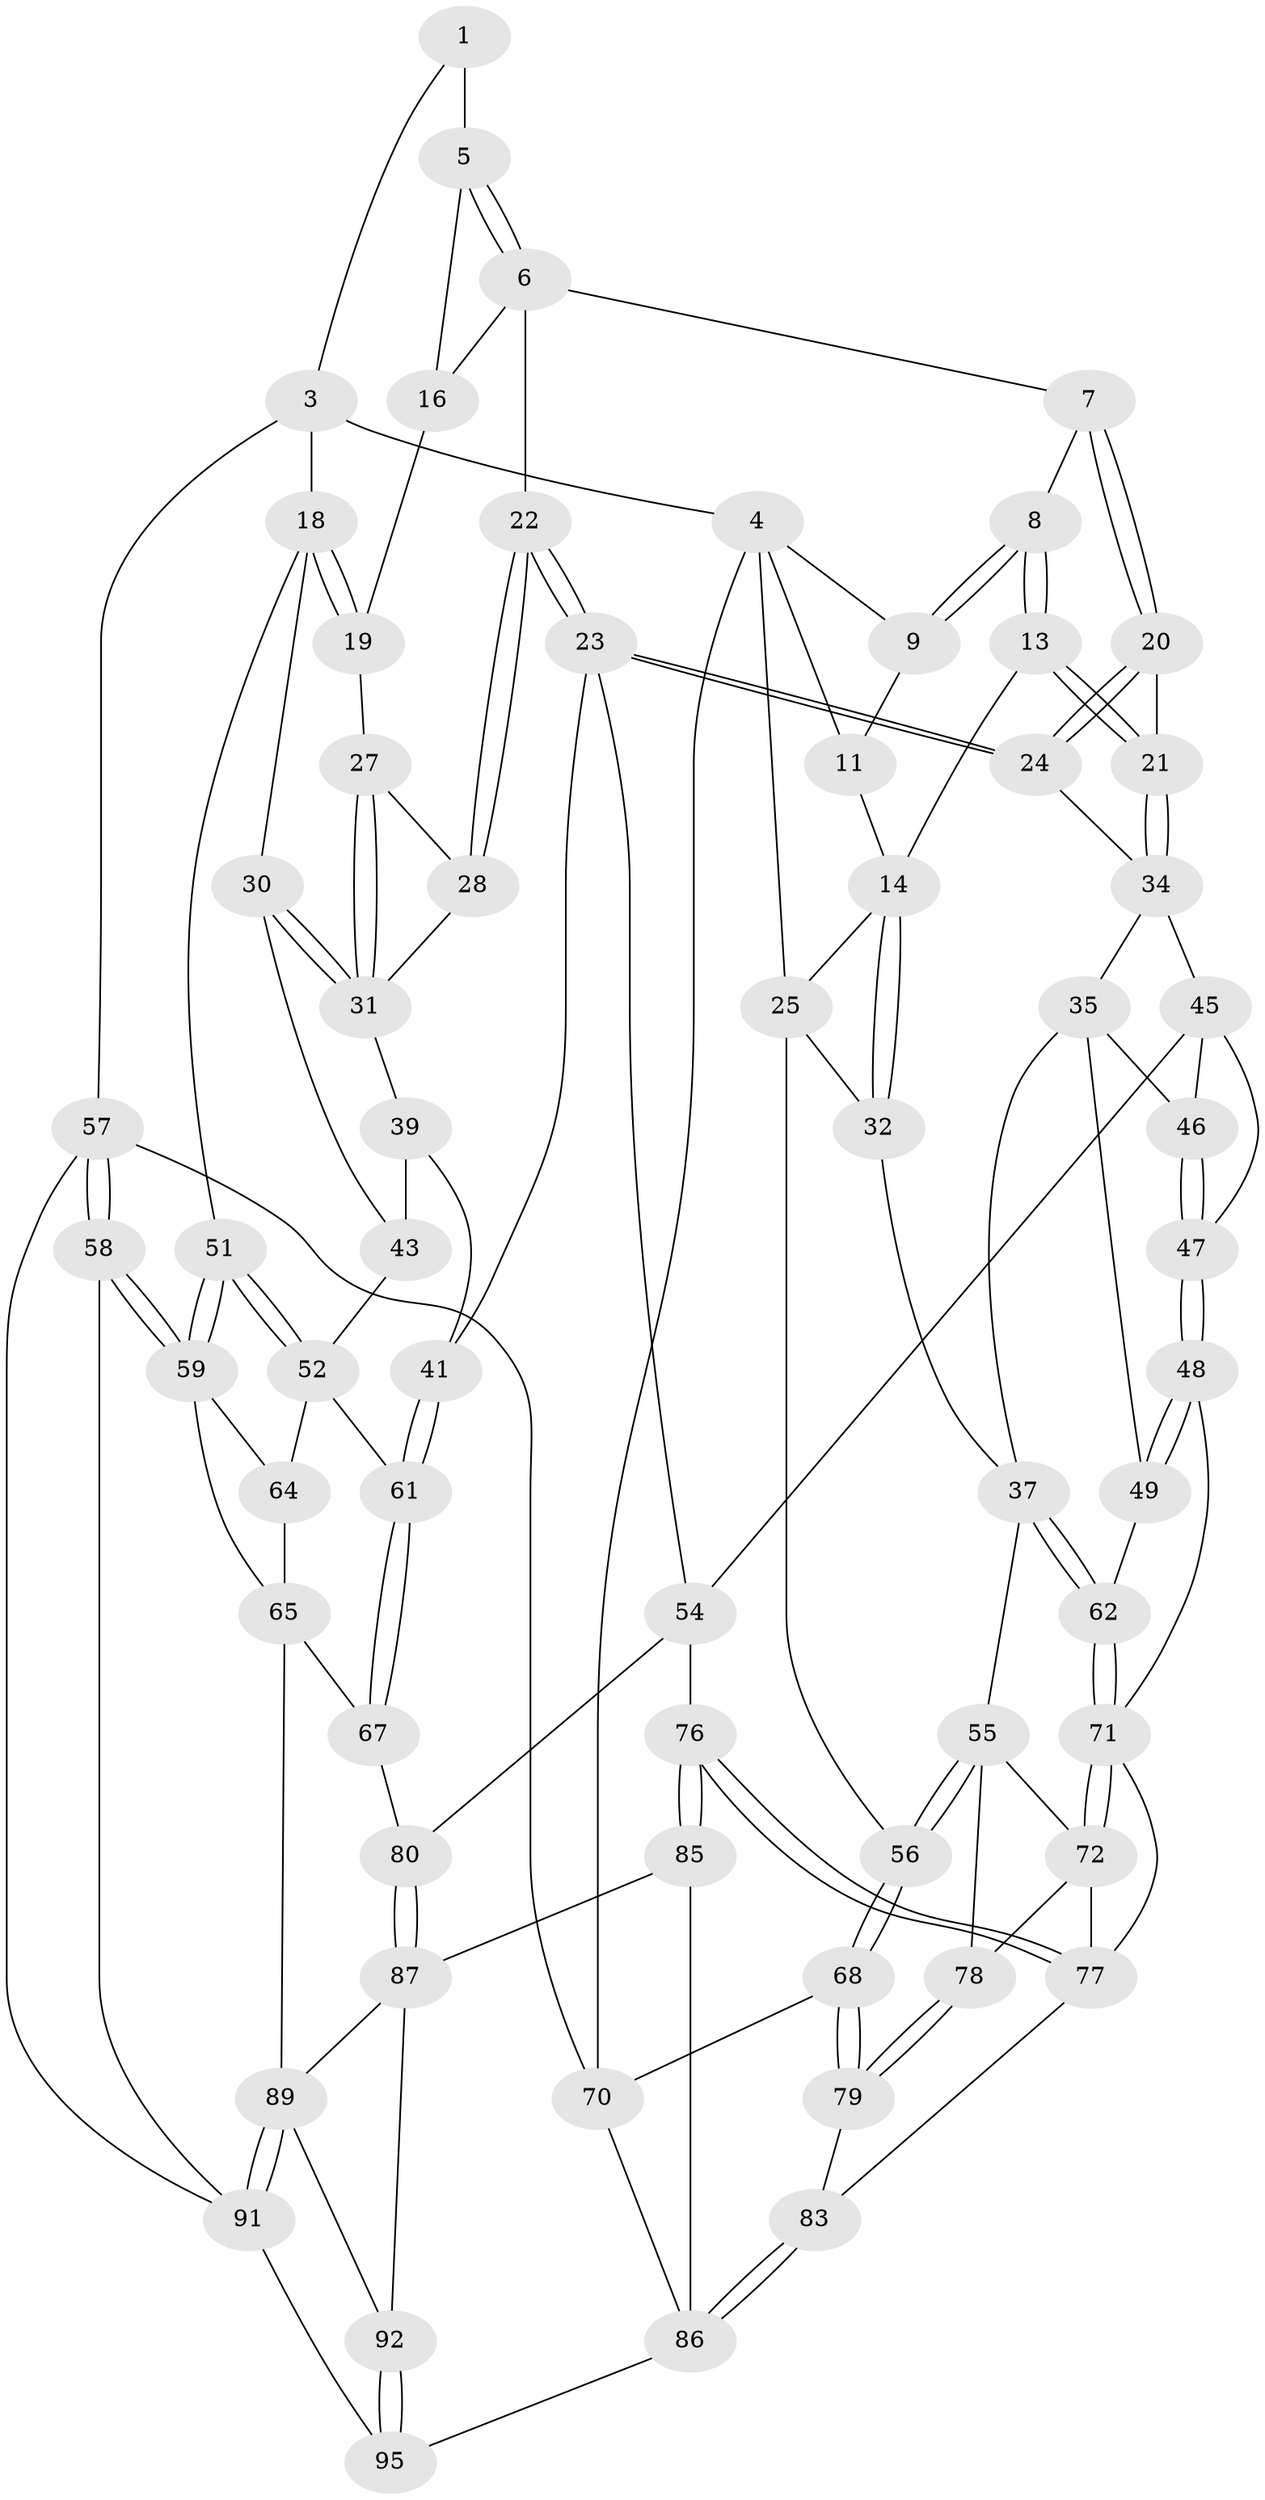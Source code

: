 // original degree distribution, {3: 0.021052631578947368, 5: 0.5263157894736842, 4: 0.24210526315789474, 6: 0.21052631578947367}
// Generated by graph-tools (version 1.1) at 2025/11/02/27/25 16:11:55]
// undirected, 66 vertices, 148 edges
graph export_dot {
graph [start="1"]
  node [color=gray90,style=filled];
  1 [pos="+0.6038497352147575+0",super="+2"];
  3 [pos="+1+0"];
  4 [pos="+0.23460803718736722+0",super="+12"];
  5 [pos="+0.5951239903186448+0.05863782156459414",super="+10"];
  6 [pos="+0.523458494895982+0.20398150712305135",super="+17"];
  7 [pos="+0.4523864670101025+0.21406320304958892"];
  8 [pos="+0.3988298522762353+0.20594508468164757"];
  9 [pos="+0.23630947247296205+0"];
  11 [pos="+0.1274370803603802+0.1554152431907764"];
  13 [pos="+0.3077534980823899+0.33543976072301024"];
  14 [pos="+0.21145657898755804+0.3610941958071252",super="+15"];
  16 [pos="+0.7840768298744553+0.21222051269615963"];
  18 [pos="+1+0.13702750619961207",super="+29"];
  19 [pos="+0.8730045258590229+0.31833763753635214"];
  20 [pos="+0.4643952841483795+0.36390610357065867"];
  21 [pos="+0.39136785945809527+0.43832711972045924"];
  22 [pos="+0.6443527289666452+0.40352335692018443"];
  23 [pos="+0.6351450720215757+0.4293714969448665",super="+42"];
  24 [pos="+0.5869616578821888+0.43838424626097433"];
  25 [pos="+0+0.3514218554247603",super="+26"];
  27 [pos="+0.8717053040059869+0.3289574312357867"];
  28 [pos="+0.7765786483899263+0.3944201670688285"];
  30 [pos="+0.9391494672034582+0.44097390962979005"];
  31 [pos="+0.9077354069464139+0.41738816400248496",super="+33"];
  32 [pos="+0.18445763414179103+0.43622789238488935"];
  34 [pos="+0.3931423450104194+0.44488167537742057",super="+44"];
  35 [pos="+0.39252096632612843+0.44759403564394784",super="+36"];
  37 [pos="+0.2556827828974505+0.5271350031559605",super="+38"];
  39 [pos="+0.8142070269460059+0.4971400117249058",super="+40"];
  41 [pos="+0.7226349308181875+0.5695685605457602"];
  43 [pos="+0.9064483646458893+0.5077753863032896",super="+50"];
  45 [pos="+0.5231689113286763+0.49794005722562446",super="+53"];
  46 [pos="+0.44203439095700275+0.5051390783294599"];
  47 [pos="+0.4653389281073152+0.5975945747506343"];
  48 [pos="+0.4454836998772074+0.6132956097018627"];
  49 [pos="+0.3864922298190323+0.5788935226767392"];
  51 [pos="+1+0.5612550478954416"];
  52 [pos="+0.9096995484012625+0.5622346127465814",super="+60"];
  54 [pos="+0.6277171477607174+0.6213598375734352",super="+75"];
  55 [pos="+0.13224907379549977+0.5422852025475439",super="+73"];
  56 [pos="+0+0.5963618687762603"];
  57 [pos="+1+1"];
  58 [pos="+1+0.9224067750580814"];
  59 [pos="+1+0.7027322568607552",super="+63"];
  61 [pos="+0.7722872028643426+0.6198213106341265"];
  62 [pos="+0.3180261172459731+0.5884238310976727"];
  64 [pos="+0.9108484081977292+0.6001535229370806"];
  65 [pos="+0.8745488995706556+0.7554216778129432",super="+66"];
  67 [pos="+0.7969076512635819+0.6739822082690005"];
  68 [pos="+0+0.734713361654584",super="+69"];
  70 [pos="+0+1"];
  71 [pos="+0.3073700622027234+0.6520301335107684",super="+74"];
  72 [pos="+0.3050201634259793+0.6598242604168014",super="+82"];
  76 [pos="+0.46784223388352375+0.7750620194250055"];
  77 [pos="+0.4404864983093455+0.6959472718540857",super="+81"];
  78 [pos="+0.18157695222053577+0.6627390658119614"];
  79 [pos="+0.1916545777973329+0.7855578111620354",super="+84"];
  80 [pos="+0.6298955170141382+0.7338468517703352"];
  83 [pos="+0.2601160113186958+0.825809658036948"];
  85 [pos="+0.42926877320902673+0.8783086577394428"];
  86 [pos="+0.2724516893990617+0.8421269473713131",super="+93"];
  87 [pos="+0.6748796503869807+0.7866993470209324",super="+88"];
  89 [pos="+0.8154035125453551+0.8221627100200242",super="+90"];
  91 [pos="+0.8539311184812429+0.8936744379179321",super="+94"];
  92 [pos="+0.5275384949803378+1"];
  95 [pos="+0.5313520426609494+1"];
  1 -- 5 [weight=2];
  1 -- 3;
  3 -- 4;
  3 -- 18;
  3 -- 57;
  4 -- 9;
  4 -- 11;
  4 -- 70;
  4 -- 25;
  5 -- 6;
  5 -- 6;
  5 -- 16;
  6 -- 7;
  6 -- 16;
  6 -- 22;
  7 -- 8;
  7 -- 20;
  7 -- 20;
  8 -- 9;
  8 -- 9;
  8 -- 13;
  8 -- 13;
  9 -- 11;
  11 -- 14;
  13 -- 14;
  13 -- 21;
  13 -- 21;
  14 -- 32;
  14 -- 32;
  14 -- 25;
  16 -- 19;
  18 -- 19;
  18 -- 19;
  18 -- 51;
  18 -- 30;
  19 -- 27;
  20 -- 21;
  20 -- 24;
  20 -- 24;
  21 -- 34;
  21 -- 34;
  22 -- 23;
  22 -- 23;
  22 -- 28;
  22 -- 28;
  23 -- 24;
  23 -- 24;
  23 -- 41;
  23 -- 54;
  24 -- 34;
  25 -- 32;
  25 -- 56;
  27 -- 28;
  27 -- 31;
  27 -- 31;
  28 -- 31;
  30 -- 31;
  30 -- 31;
  30 -- 43;
  31 -- 39;
  32 -- 37;
  34 -- 35;
  34 -- 45;
  35 -- 46;
  35 -- 49;
  35 -- 37;
  37 -- 62;
  37 -- 62;
  37 -- 55;
  39 -- 43 [weight=2];
  39 -- 41;
  41 -- 61;
  41 -- 61;
  43 -- 52;
  45 -- 46;
  45 -- 54;
  45 -- 47;
  46 -- 47;
  46 -- 47;
  47 -- 48;
  47 -- 48;
  48 -- 49;
  48 -- 49;
  48 -- 71;
  49 -- 62;
  51 -- 52;
  51 -- 52;
  51 -- 59;
  51 -- 59;
  52 -- 64;
  52 -- 61;
  54 -- 80;
  54 -- 76;
  55 -- 56;
  55 -- 56;
  55 -- 72;
  55 -- 78;
  56 -- 68;
  56 -- 68;
  57 -- 58;
  57 -- 58;
  57 -- 70;
  57 -- 91;
  58 -- 59;
  58 -- 59;
  58 -- 91;
  59 -- 64;
  59 -- 65;
  61 -- 67;
  61 -- 67;
  62 -- 71;
  62 -- 71;
  64 -- 65;
  65 -- 89;
  65 -- 67;
  67 -- 80;
  68 -- 79 [weight=2];
  68 -- 79;
  68 -- 70;
  70 -- 86;
  71 -- 72;
  71 -- 72;
  71 -- 77;
  72 -- 77;
  72 -- 78;
  76 -- 77;
  76 -- 77;
  76 -- 85;
  76 -- 85;
  77 -- 83;
  78 -- 79;
  78 -- 79;
  79 -- 83;
  80 -- 87;
  80 -- 87;
  83 -- 86;
  83 -- 86;
  85 -- 86;
  85 -- 87;
  86 -- 95;
  87 -- 92;
  87 -- 89;
  89 -- 91;
  89 -- 91;
  89 -- 92;
  91 -- 95;
  92 -- 95;
  92 -- 95;
}
